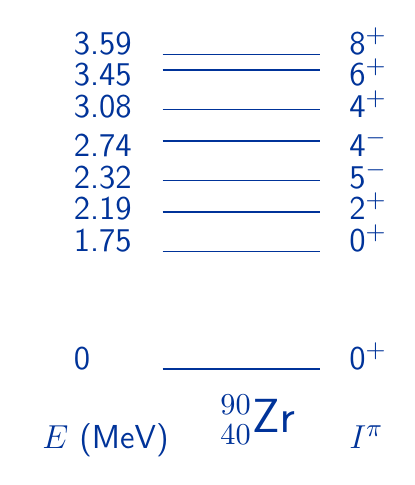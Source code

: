 \tikzset{%
  >=latex, % option for nice arrows
  inner sep=0pt,%
  outer sep=2pt,%
  mark coordinate/.style={inner sep=0pt,outer sep=0pt,minimum size=3pt,
    fill=black,circle}%
}
\begin{tikzpicture}[y=-1cm]
  \sf
  \definecolor{red}{RGB}{221,42,43}
  \definecolor{green}{RGB}{132,184,24}
  \definecolor{blue}{RGB}{0,51,153}
  %% \definecolor{blue}{RGB}{0,72,112}
  \definecolor{orange}{RGB}{192,128,64}
  \definecolor{gray}{RGB}{107,108,110}
  \colorlet{default}{blue}

\path (3.899,25.32) node[text=default,anchor=base west] {\fontsize{13.0}{15.6}\selectfont{}0$^+$};
\path (3.899,22.82) node[text=default,anchor=base west] {\fontsize{13.0}{15.6}\selectfont{}8$^+$};
\path (3.899,23.22) node[text=default,anchor=base west] {\fontsize{13.0}{15.6}\selectfont{}6$^+$};
\path (3.899,23.62) node[text=default,anchor=base west] {\fontsize{13.0}{15.6}\selectfont{}4$^+$};
\path (3.899,24.119) node[text=default,anchor=base west] {\fontsize{13.0}{15.6}\selectfont{}4$^-$};
\path (3.899,24.519) node[text=default,anchor=base west] {\fontsize{13.0}{15.6}\selectfont{}5$^-$};
\path (3.899,24.92) node[text=default,anchor=base west] {\fontsize{13.0}{15.6}\selectfont{}2$^+$};
\path (0.398,25.32) node[text=default,anchor=base west] {\fontsize{13.0}{15.6}\selectfont{}1.75};
\path (0.398,22.82) node[text=default,anchor=base west] {\fontsize{13.0}{15.6}\selectfont{}3.59};
\path (0.398,23.22) node[text=default,anchor=base west] {\fontsize{13.0}{15.6}\selectfont{}3.45};
\path (0.398,23.62) node[text=default,anchor=base west] {\fontsize{13.0}{15.6}\selectfont{}3.08};
\path (0.398,24.119) node[text=default,anchor=base west] {\fontsize{13.0}{15.6}\selectfont{}2.74};
\path (0.398,24.519) node[text=default,anchor=base west] {\fontsize{13.0}{15.6}\selectfont{}2.32};
\path (0.398,24.92) node[text=default,anchor=base west] {\fontsize{13.0}{15.6}\selectfont{}2.19};
\draw[semithick,default] (1.598,22.82) -- (3.598,22.82);
\draw[semithick,default] (1.598,24.82) -- (3.598,24.82);
\draw[semithick,default] (1.598,24.42) -- (3.598,24.42);
\draw[semithick,default] (1.598,23.518) -- (3.598,23.518);
\draw[semithick,default] (1.598,23.019) -- (3.598,23.019);
\draw[semithick,default] (1.598,23.918) -- (3.598,23.918);
\draw[semithick,default] (1.598,25.32) -- (3.598,25.32);
\path (3.899,26.818) node[text=default,anchor=base west] {\fontsize{13.0}{15.6}\selectfont{}0$^+$};
\draw[semithick,default] (1.598,26.818) -- (3.598,26.818);
\path (0.398,26.818) node[text=default,anchor=base west] {\fontsize{13.0}{15.6}\selectfont{}0};
\path (3.899,27.819) node[text=default,anchor=base west] {\fontsize{13.0}{15.6}\selectfont{}$I^\pi$};
\path (0,27.819) node[text=default,anchor=base west] {\fontsize{13.0}{15.6}\selectfont{}$E$ (MeV)};
\path (2.26,27.618) node[text=default,anchor=base west] {\fontsize{16.0}{15.6}\selectfont{}$^{90}_{40}$Zr};

\end{tikzpicture}%
%% Configure (x)emacs for this file ...
%% Local Variables:
%% mode: latex
%% End:
